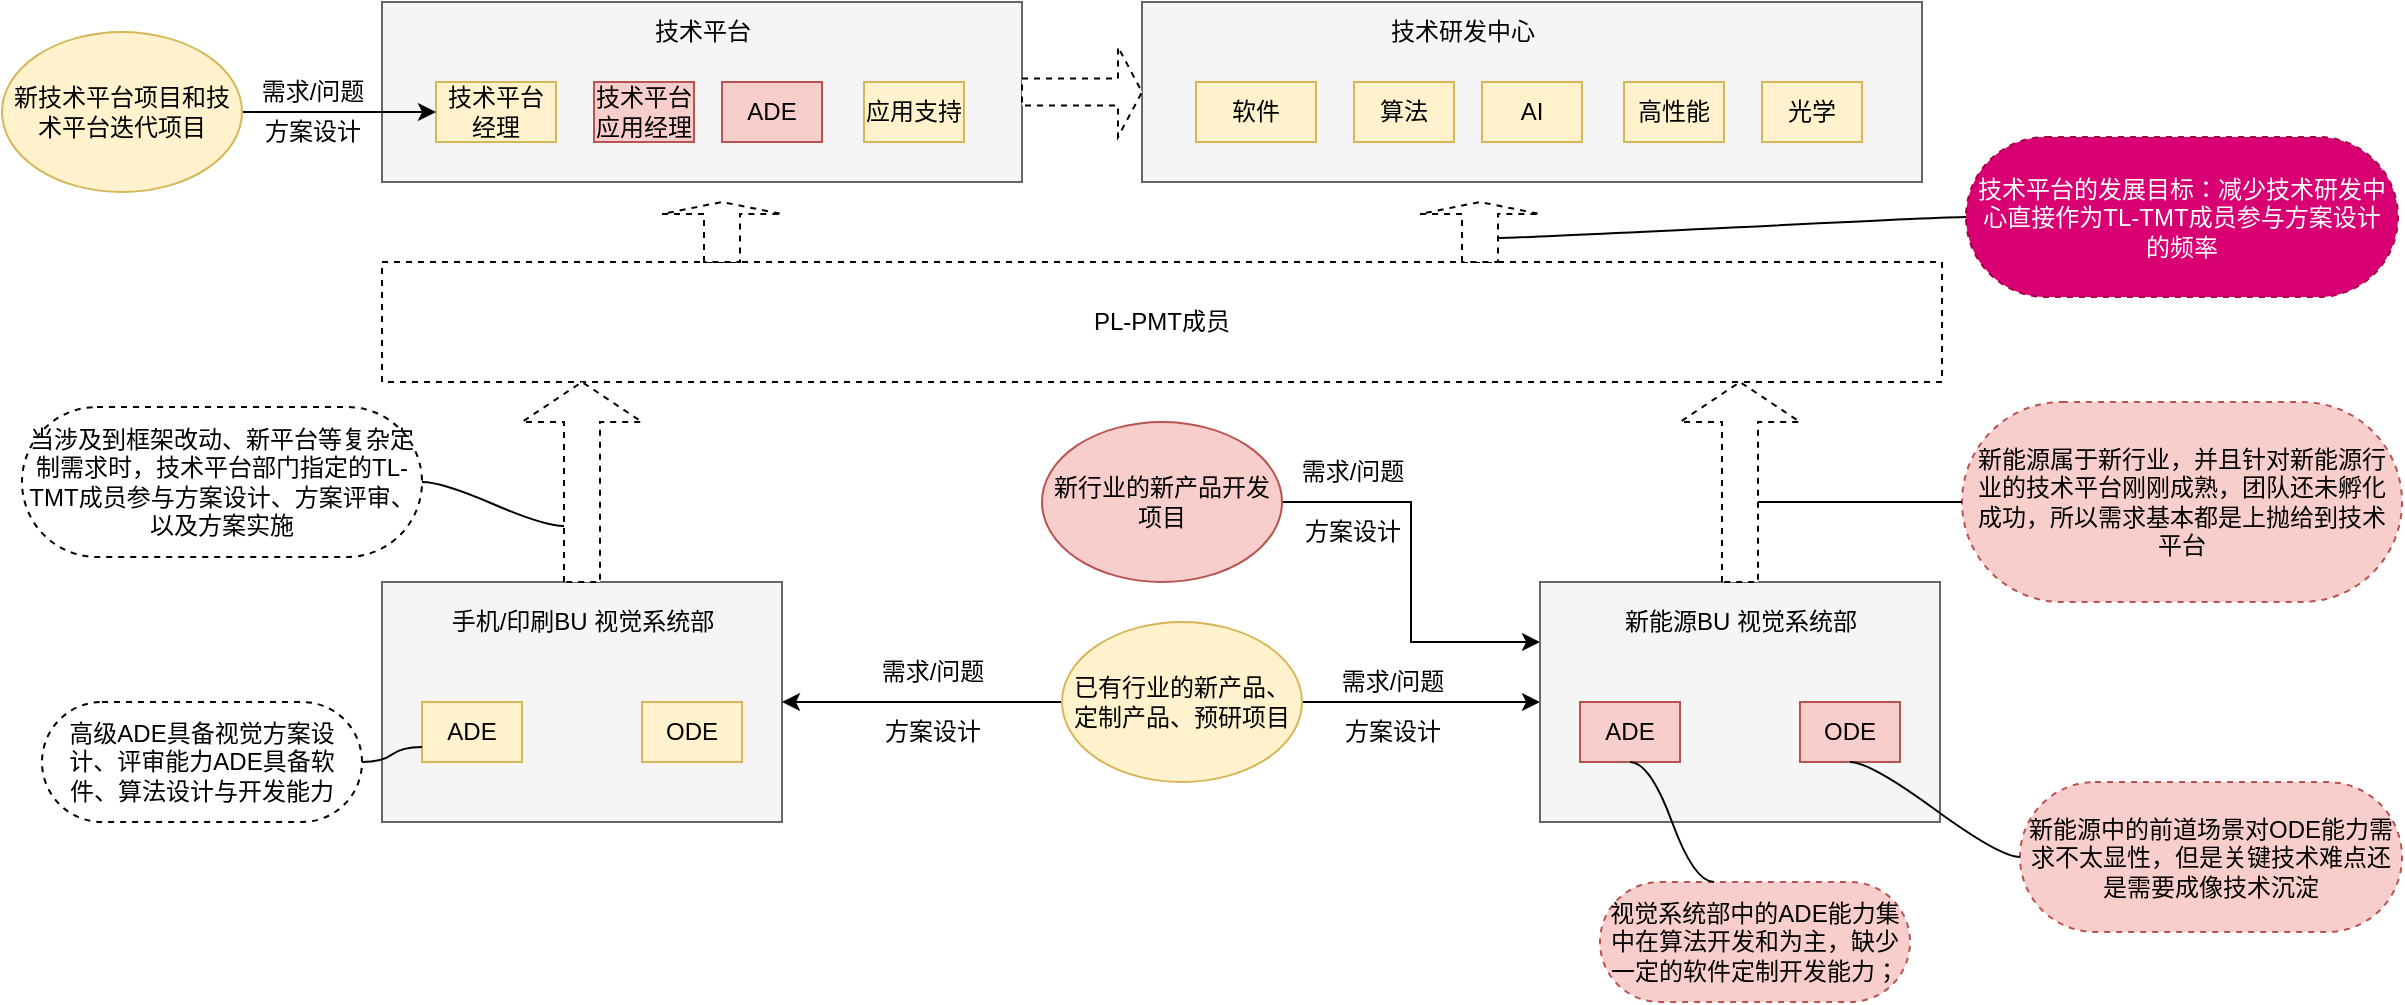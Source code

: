 <mxfile version="20.6.2" type="github" pages="5">
  <diagram name="技术平台和干系部门的交互逻辑" id="d9b1e647-80fa-b4a2-5024-87a742678bcc">
    <mxGraphModel dx="2475" dy="794" grid="1" gridSize="10" guides="1" tooltips="1" connect="1" arrows="1" fold="1" page="1" pageScale="1" pageWidth="1100" pageHeight="850" background="none" math="0" shadow="0">
      <root>
        <mxCell id="0" />
        <mxCell id="1" parent="0" />
        <mxCell id="hi9G9Pi7xGboPuBEP533-1" value="" style="rounded=0;whiteSpace=wrap;html=1;fillColor=#f5f5f5;fontColor=#333333;strokeColor=#666666;" parent="1" vertex="1">
          <mxGeometry x="170" y="350" width="200" height="120" as="geometry" />
        </mxCell>
        <mxCell id="hi9G9Pi7xGboPuBEP533-3" value="手机/印刷BU 视觉系统部" style="text;html=1;align=center;verticalAlign=middle;resizable=0;points=[];autosize=1;strokeColor=none;fillColor=none;" parent="1" vertex="1">
          <mxGeometry x="195" y="355" width="150" height="30" as="geometry" />
        </mxCell>
        <mxCell id="hi9G9Pi7xGboPuBEP533-4" value="ADE" style="rounded=0;whiteSpace=wrap;html=1;fillColor=#fff2cc;strokeColor=#d6b656;" parent="1" vertex="1">
          <mxGeometry x="190" y="410" width="50" height="30" as="geometry" />
        </mxCell>
        <mxCell id="hi9G9Pi7xGboPuBEP533-6" style="edgeStyle=orthogonalEdgeStyle;rounded=0;orthogonalLoop=1;jettySize=auto;html=1;exitX=0;exitY=0.5;exitDx=0;exitDy=0;entryX=1;entryY=0.5;entryDx=0;entryDy=0;" parent="1" source="hi9G9Pi7xGboPuBEP533-5" target="hi9G9Pi7xGboPuBEP533-1" edge="1">
          <mxGeometry relative="1" as="geometry" />
        </mxCell>
        <mxCell id="hi9G9Pi7xGboPuBEP533-36" style="edgeStyle=orthogonalEdgeStyle;rounded=0;orthogonalLoop=1;jettySize=auto;html=1;exitX=1;exitY=0.5;exitDx=0;exitDy=0;" parent="1" source="hi9G9Pi7xGboPuBEP533-5" target="hi9G9Pi7xGboPuBEP533-25" edge="1">
          <mxGeometry relative="1" as="geometry" />
        </mxCell>
        <mxCell id="hi9G9Pi7xGboPuBEP533-5" value="已有行业的新产品、定制产品、预研项目" style="ellipse;whiteSpace=wrap;html=1;fillColor=#fff2cc;strokeColor=#d6b656;" parent="1" vertex="1">
          <mxGeometry x="510" y="370" width="120" height="80" as="geometry" />
        </mxCell>
        <mxCell id="hi9G9Pi7xGboPuBEP533-7" value="需求/问题" style="text;html=1;align=center;verticalAlign=middle;resizable=0;points=[];autosize=1;strokeColor=none;fillColor=none;" parent="1" vertex="1">
          <mxGeometry x="410" y="380" width="70" height="30" as="geometry" />
        </mxCell>
        <mxCell id="hi9G9Pi7xGboPuBEP533-8" value="方案设计" style="text;html=1;align=center;verticalAlign=middle;resizable=0;points=[];autosize=1;strokeColor=none;fillColor=none;" parent="1" vertex="1">
          <mxGeometry x="410" y="410" width="70" height="30" as="geometry" />
        </mxCell>
        <mxCell id="hi9G9Pi7xGboPuBEP533-9" value="ODE" style="rounded=0;whiteSpace=wrap;html=1;fillColor=#fff2cc;strokeColor=#d6b656;" parent="1" vertex="1">
          <mxGeometry x="300" y="410" width="50" height="30" as="geometry" />
        </mxCell>
        <mxCell id="hi9G9Pi7xGboPuBEP533-38" style="edgeStyle=orthogonalEdgeStyle;rounded=0;orthogonalLoop=1;jettySize=auto;html=1;exitX=1;exitY=0.5;exitDx=0;exitDy=0;entryX=0;entryY=0.25;entryDx=0;entryDy=0;" parent="1" source="hi9G9Pi7xGboPuBEP533-10" target="hi9G9Pi7xGboPuBEP533-25" edge="1">
          <mxGeometry relative="1" as="geometry" />
        </mxCell>
        <mxCell id="hi9G9Pi7xGboPuBEP533-10" value="新行业的新产品开发项目" style="ellipse;whiteSpace=wrap;html=1;fillColor=#f8cecc;strokeColor=#b85450;" parent="1" vertex="1">
          <mxGeometry x="500" y="270" width="120" height="80" as="geometry" />
        </mxCell>
        <mxCell id="hi9G9Pi7xGboPuBEP533-11" value="PL-PMT成员" style="rounded=0;whiteSpace=wrap;html=1;dashed=1;" parent="1" vertex="1">
          <mxGeometry x="170" y="190" width="780" height="60" as="geometry" />
        </mxCell>
        <mxCell id="hi9G9Pi7xGboPuBEP533-19" value="" style="rounded=0;whiteSpace=wrap;html=1;fillColor=#f5f5f5;fontColor=#333333;strokeColor=#666666;" parent="1" vertex="1">
          <mxGeometry x="170" y="60" width="320" height="90" as="geometry" />
        </mxCell>
        <mxCell id="hi9G9Pi7xGboPuBEP533-20" value="技术平台" style="text;html=1;align=center;verticalAlign=middle;resizable=0;points=[];autosize=1;strokeColor=none;fillColor=none;" parent="1" vertex="1">
          <mxGeometry x="295" y="60" width="70" height="30" as="geometry" />
        </mxCell>
        <mxCell id="hi9G9Pi7xGboPuBEP533-21" value="ADE" style="rounded=0;whiteSpace=wrap;html=1;fillColor=#f8cecc;strokeColor=#b85450;" parent="1" vertex="1">
          <mxGeometry x="340" y="100" width="50" height="30" as="geometry" />
        </mxCell>
        <mxCell id="hi9G9Pi7xGboPuBEP533-22" value="技术平台应用经理" style="rounded=0;whiteSpace=wrap;html=1;fillColor=#f8cecc;strokeColor=#b85450;" parent="1" vertex="1">
          <mxGeometry x="276" y="100" width="50" height="30" as="geometry" />
        </mxCell>
        <mxCell id="hi9G9Pi7xGboPuBEP533-23" value="" style="shape=singleArrow;direction=north;whiteSpace=wrap;html=1;dashed=1;" parent="1" vertex="1">
          <mxGeometry x="240" y="250" width="60" height="100" as="geometry" />
        </mxCell>
        <mxCell id="hi9G9Pi7xGboPuBEP533-24" value="" style="shape=singleArrow;direction=north;whiteSpace=wrap;html=1;dashed=1;" parent="1" vertex="1">
          <mxGeometry x="310" y="160" width="60" height="30" as="geometry" />
        </mxCell>
        <mxCell id="hi9G9Pi7xGboPuBEP533-25" value="" style="rounded=0;whiteSpace=wrap;html=1;fillColor=#f5f5f5;fontColor=#333333;strokeColor=#666666;" parent="1" vertex="1">
          <mxGeometry x="749" y="350" width="200" height="120" as="geometry" />
        </mxCell>
        <mxCell id="hi9G9Pi7xGboPuBEP533-26" value="新能源BU 视觉系统部" style="text;html=1;align=center;verticalAlign=middle;resizable=0;points=[];autosize=1;strokeColor=none;fillColor=none;" parent="1" vertex="1">
          <mxGeometry x="779" y="355" width="140" height="30" as="geometry" />
        </mxCell>
        <mxCell id="hi9G9Pi7xGboPuBEP533-27" value="ADE" style="rounded=0;whiteSpace=wrap;html=1;fillColor=#f8cecc;strokeColor=#b85450;" parent="1" vertex="1">
          <mxGeometry x="769" y="410" width="50" height="30" as="geometry" />
        </mxCell>
        <mxCell id="hi9G9Pi7xGboPuBEP533-28" value="ODE" style="rounded=0;whiteSpace=wrap;html=1;fillColor=#f8cecc;strokeColor=#b85450;" parent="1" vertex="1">
          <mxGeometry x="879" y="410" width="50" height="30" as="geometry" />
        </mxCell>
        <mxCell id="hi9G9Pi7xGboPuBEP533-31" value="高级ADE具备视觉方案设计、评审能力ADE具备软件、算法设计与开发能力" style="whiteSpace=wrap;html=1;rounded=1;arcSize=50;align=center;verticalAlign=middle;strokeWidth=1;autosize=1;spacing=4;treeFolding=1;treeMoving=1;newEdgeStyle={&quot;edgeStyle&quot;:&quot;entityRelationEdgeStyle&quot;,&quot;startArrow&quot;:&quot;none&quot;,&quot;endArrow&quot;:&quot;none&quot;,&quot;segment&quot;:10,&quot;curved&quot;:1};dashed=1;" parent="1" vertex="1">
          <mxGeometry y="410" width="160" height="60" as="geometry" />
        </mxCell>
        <mxCell id="hi9G9Pi7xGboPuBEP533-32" value="" style="edgeStyle=entityRelationEdgeStyle;startArrow=none;endArrow=none;segment=10;curved=1;rounded=0;exitX=0;exitY=0.75;exitDx=0;exitDy=0;" parent="1" source="hi9G9Pi7xGboPuBEP533-4" target="hi9G9Pi7xGboPuBEP533-31" edge="1">
          <mxGeometry relative="1" as="geometry">
            <mxPoint x="78" y="580" as="sourcePoint" />
          </mxGeometry>
        </mxCell>
        <mxCell id="hi9G9Pi7xGboPuBEP533-34" value="当涉及到框架改动、新平台等复杂定制需求时，技术平台部门指定的TL-TMT成员参与方案设计、方案评审、以及方案实施" style="whiteSpace=wrap;html=1;rounded=1;arcSize=50;align=center;verticalAlign=middle;strokeWidth=1;autosize=1;spacing=4;treeFolding=1;treeMoving=1;newEdgeStyle={&quot;edgeStyle&quot;:&quot;entityRelationEdgeStyle&quot;,&quot;startArrow&quot;:&quot;none&quot;,&quot;endArrow&quot;:&quot;none&quot;,&quot;segment&quot;:10,&quot;curved&quot;:1};dashed=1;" parent="1" vertex="1">
          <mxGeometry x="-10" y="262.5" width="200" height="75" as="geometry" />
        </mxCell>
        <mxCell id="hi9G9Pi7xGboPuBEP533-35" value="" style="edgeStyle=entityRelationEdgeStyle;startArrow=none;endArrow=none;segment=10;curved=1;rounded=0;exitX=0;exitY=0;exitDx=28;exitDy=21;exitPerimeter=0;" parent="1" source="hi9G9Pi7xGboPuBEP533-23" target="hi9G9Pi7xGboPuBEP533-34" edge="1">
          <mxGeometry relative="1" as="geometry">
            <mxPoint x="170" y="280" as="sourcePoint" />
            <mxPoint x="140" y="255" as="targetPoint" />
          </mxGeometry>
        </mxCell>
        <mxCell id="hi9G9Pi7xGboPuBEP533-37" value="技术平台经理" style="rounded=0;whiteSpace=wrap;html=1;fillColor=#fff2cc;strokeColor=#d6b656;" parent="1" vertex="1">
          <mxGeometry x="197" y="100" width="60" height="30" as="geometry" />
        </mxCell>
        <mxCell id="hi9G9Pi7xGboPuBEP533-39" value="需求/问题" style="text;html=1;align=center;verticalAlign=middle;resizable=0;points=[];autosize=1;strokeColor=none;fillColor=none;" parent="1" vertex="1">
          <mxGeometry x="620" y="280" width="70" height="30" as="geometry" />
        </mxCell>
        <mxCell id="hi9G9Pi7xGboPuBEP533-40" value="方案设计" style="text;html=1;align=center;verticalAlign=middle;resizable=0;points=[];autosize=1;strokeColor=none;fillColor=none;" parent="1" vertex="1">
          <mxGeometry x="620" y="310" width="70" height="30" as="geometry" />
        </mxCell>
        <mxCell id="hi9G9Pi7xGboPuBEP533-41" value="应用支持" style="rounded=0;whiteSpace=wrap;html=1;fillColor=#fff2cc;strokeColor=#d6b656;" parent="1" vertex="1">
          <mxGeometry x="411" y="100" width="50" height="30" as="geometry" />
        </mxCell>
        <mxCell id="hi9G9Pi7xGboPuBEP533-42" value="需求/问题" style="text;html=1;align=center;verticalAlign=middle;resizable=0;points=[];autosize=1;strokeColor=none;fillColor=none;" parent="1" vertex="1">
          <mxGeometry x="640" y="385" width="70" height="30" as="geometry" />
        </mxCell>
        <mxCell id="hi9G9Pi7xGboPuBEP533-43" value="方案设计" style="text;html=1;align=center;verticalAlign=middle;resizable=0;points=[];autosize=1;strokeColor=none;fillColor=none;" parent="1" vertex="1">
          <mxGeometry x="640" y="410" width="70" height="30" as="geometry" />
        </mxCell>
        <mxCell id="hi9G9Pi7xGboPuBEP533-44" value="" style="shape=singleArrow;direction=north;whiteSpace=wrap;html=1;dashed=1;" parent="1" vertex="1">
          <mxGeometry x="819" y="250" width="60" height="100" as="geometry" />
        </mxCell>
        <mxCell id="hi9G9Pi7xGboPuBEP533-46" value="新能源属于新行业，并且针对新能源行业的技术平台刚刚成熟，团队还未孵化成功，所以需求基本都是上抛给到技术平台" style="whiteSpace=wrap;html=1;rounded=1;arcSize=50;align=center;verticalAlign=middle;strokeWidth=1;autosize=1;spacing=4;treeFolding=1;treeMoving=1;newEdgeStyle={&quot;edgeStyle&quot;:&quot;entityRelationEdgeStyle&quot;,&quot;startArrow&quot;:&quot;none&quot;,&quot;endArrow&quot;:&quot;none&quot;,&quot;segment&quot;:10,&quot;curved&quot;:1};dashed=1;fillColor=#f8cecc;strokeColor=#b85450;" parent="1" vertex="1">
          <mxGeometry x="960" y="260" width="220" height="100" as="geometry" />
        </mxCell>
        <mxCell id="hi9G9Pi7xGboPuBEP533-47" value="" style="edgeStyle=entityRelationEdgeStyle;startArrow=none;endArrow=none;segment=10;curved=1;rounded=0;exitX=0;exitY=0;exitDx=40;exitDy=39;exitPerimeter=0;" parent="1" source="hi9G9Pi7xGboPuBEP533-44" target="hi9G9Pi7xGboPuBEP533-46" edge="1">
          <mxGeometry relative="1" as="geometry">
            <mxPoint x="910" y="337" as="sourcePoint" />
          </mxGeometry>
        </mxCell>
        <mxCell id="hi9G9Pi7xGboPuBEP533-50" value="" style="rounded=0;whiteSpace=wrap;html=1;fillColor=#f5f5f5;fontColor=#333333;strokeColor=#666666;" parent="1" vertex="1">
          <mxGeometry x="550" y="60" width="390" height="90" as="geometry" />
        </mxCell>
        <mxCell id="hi9G9Pi7xGboPuBEP533-51" value="技术研发中心" style="text;html=1;align=center;verticalAlign=middle;resizable=0;points=[];autosize=1;strokeColor=none;fillColor=none;" parent="1" vertex="1">
          <mxGeometry x="660" y="60" width="100" height="30" as="geometry" />
        </mxCell>
        <mxCell id="hi9G9Pi7xGboPuBEP533-52" value="AI" style="rounded=0;whiteSpace=wrap;html=1;fillColor=#fff2cc;strokeColor=#d6b656;" parent="1" vertex="1">
          <mxGeometry x="720" y="100" width="50" height="30" as="geometry" />
        </mxCell>
        <mxCell id="hi9G9Pi7xGboPuBEP533-53" value="算法" style="rounded=0;whiteSpace=wrap;html=1;fillColor=#fff2cc;strokeColor=#d6b656;" parent="1" vertex="1">
          <mxGeometry x="656" y="100" width="50" height="30" as="geometry" />
        </mxCell>
        <mxCell id="hi9G9Pi7xGboPuBEP533-54" value="软件" style="rounded=0;whiteSpace=wrap;html=1;fillColor=#fff2cc;strokeColor=#d6b656;" parent="1" vertex="1">
          <mxGeometry x="577" y="100" width="60" height="30" as="geometry" />
        </mxCell>
        <mxCell id="hi9G9Pi7xGboPuBEP533-55" value="高性能" style="rounded=0;whiteSpace=wrap;html=1;fillColor=#fff2cc;strokeColor=#d6b656;" parent="1" vertex="1">
          <mxGeometry x="791" y="100" width="50" height="30" as="geometry" />
        </mxCell>
        <mxCell id="hi9G9Pi7xGboPuBEP533-56" value="" style="shape=singleArrow;direction=north;whiteSpace=wrap;html=1;dashed=1;" parent="1" vertex="1">
          <mxGeometry x="689" y="160" width="60" height="30" as="geometry" />
        </mxCell>
        <mxCell id="hi9G9Pi7xGboPuBEP533-57" value="视觉系统部中的ADE能力集中在算法开发和为主，缺少一定的软件定制开发能力；" style="whiteSpace=wrap;html=1;rounded=1;arcSize=50;align=center;verticalAlign=middle;strokeWidth=1;autosize=1;spacing=4;treeFolding=1;treeMoving=1;newEdgeStyle={&quot;edgeStyle&quot;:&quot;entityRelationEdgeStyle&quot;,&quot;startArrow&quot;:&quot;none&quot;,&quot;endArrow&quot;:&quot;none&quot;,&quot;segment&quot;:10,&quot;curved&quot;:1};dashed=1;fillColor=#f8cecc;strokeColor=#b85450;" parent="1" vertex="1">
          <mxGeometry x="779" y="500" width="155" height="60" as="geometry" />
        </mxCell>
        <mxCell id="hi9G9Pi7xGboPuBEP533-58" value="" style="edgeStyle=entityRelationEdgeStyle;startArrow=none;endArrow=none;segment=10;curved=1;rounded=0;exitX=0.5;exitY=1;exitDx=0;exitDy=0;entryX=0.368;entryY=0;entryDx=0;entryDy=0;entryPerimeter=0;" parent="1" source="hi9G9Pi7xGboPuBEP533-27" target="hi9G9Pi7xGboPuBEP533-57" edge="1">
          <mxGeometry relative="1" as="geometry">
            <mxPoint x="1020" y="490" as="sourcePoint" />
          </mxGeometry>
        </mxCell>
        <mxCell id="hi9G9Pi7xGboPuBEP533-59" value="新能源中的前道场景对ODE能力需求不太显性，但是关键技术难点还是需要成像技术沉淀" style="whiteSpace=wrap;html=1;rounded=1;arcSize=50;align=center;verticalAlign=middle;strokeWidth=1;autosize=1;spacing=4;treeFolding=1;treeMoving=1;newEdgeStyle={&quot;edgeStyle&quot;:&quot;entityRelationEdgeStyle&quot;,&quot;startArrow&quot;:&quot;none&quot;,&quot;endArrow&quot;:&quot;none&quot;,&quot;segment&quot;:10,&quot;curved&quot;:1};dashed=1;fillColor=#f8cecc;strokeColor=#b85450;" parent="1" vertex="1">
          <mxGeometry x="989" y="450" width="191" height="75" as="geometry" />
        </mxCell>
        <mxCell id="hi9G9Pi7xGboPuBEP533-60" value="" style="edgeStyle=entityRelationEdgeStyle;startArrow=none;endArrow=none;segment=10;curved=1;rounded=0;exitX=0.5;exitY=1;exitDx=0;exitDy=0;" parent="1" source="hi9G9Pi7xGboPuBEP533-28" target="hi9G9Pi7xGboPuBEP533-59" edge="1">
          <mxGeometry relative="1" as="geometry">
            <mxPoint x="960" y="587" as="sourcePoint" />
          </mxGeometry>
        </mxCell>
        <mxCell id="hi9G9Pi7xGboPuBEP533-61" value="" style="shape=singleArrow;whiteSpace=wrap;html=1;dashed=1;" parent="1" vertex="1">
          <mxGeometry x="490" y="82.5" width="60" height="45" as="geometry" />
        </mxCell>
        <mxCell id="hi9G9Pi7xGboPuBEP533-62" value="光学" style="rounded=0;whiteSpace=wrap;html=1;fillColor=#fff2cc;strokeColor=#d6b656;" parent="1" vertex="1">
          <mxGeometry x="860" y="100" width="50" height="30" as="geometry" />
        </mxCell>
        <mxCell id="hi9G9Pi7xGboPuBEP533-64" style="edgeStyle=orthogonalEdgeStyle;rounded=0;orthogonalLoop=1;jettySize=auto;html=1;exitX=1;exitY=0.5;exitDx=0;exitDy=0;entryX=0;entryY=0.5;entryDx=0;entryDy=0;" parent="1" source="hi9G9Pi7xGboPuBEP533-63" target="hi9G9Pi7xGboPuBEP533-37" edge="1">
          <mxGeometry relative="1" as="geometry" />
        </mxCell>
        <mxCell id="hi9G9Pi7xGboPuBEP533-63" value="新技术平台项目和技术平台迭代项目" style="ellipse;whiteSpace=wrap;html=1;fillColor=#fff2cc;strokeColor=#d6b656;" parent="1" vertex="1">
          <mxGeometry x="-20" y="75" width="120" height="80" as="geometry" />
        </mxCell>
        <mxCell id="hi9G9Pi7xGboPuBEP533-65" value="需求/问题" style="text;html=1;align=center;verticalAlign=middle;resizable=0;points=[];autosize=1;strokeColor=none;fillColor=none;" parent="1" vertex="1">
          <mxGeometry x="100" y="90" width="70" height="30" as="geometry" />
        </mxCell>
        <mxCell id="hi9G9Pi7xGboPuBEP533-66" value="方案设计" style="text;html=1;align=center;verticalAlign=middle;resizable=0;points=[];autosize=1;strokeColor=none;fillColor=none;" parent="1" vertex="1">
          <mxGeometry x="100" y="110" width="70" height="30" as="geometry" />
        </mxCell>
        <mxCell id="DhA8-q_MzBF4QpO4vjYx-1" value="技术平台的发展目标：减少技术研发中心直接作为TL-TMT成员参与方案设计的频率" style="whiteSpace=wrap;html=1;rounded=1;arcSize=50;align=center;verticalAlign=middle;strokeWidth=1;autosize=1;spacing=4;treeFolding=1;treeMoving=1;newEdgeStyle={&quot;edgeStyle&quot;:&quot;entityRelationEdgeStyle&quot;,&quot;startArrow&quot;:&quot;none&quot;,&quot;endArrow&quot;:&quot;none&quot;,&quot;segment&quot;:10,&quot;curved&quot;:1};dashed=1;fillColor=#d80073;fontColor=#ffffff;strokeColor=#A50040;" parent="1" vertex="1">
          <mxGeometry x="962" y="127.5" width="216" height="80" as="geometry" />
        </mxCell>
        <mxCell id="DhA8-q_MzBF4QpO4vjYx-2" value="" style="edgeStyle=entityRelationEdgeStyle;startArrow=none;endArrow=none;segment=10;curved=1;rounded=0;exitX=0;exitY=0;exitDx=12;exitDy=39;exitPerimeter=0;" parent="1" source="hi9G9Pi7xGboPuBEP533-56" target="DhA8-q_MzBF4QpO4vjYx-1" edge="1">
          <mxGeometry relative="1" as="geometry">
            <mxPoint x="950" y="195" as="sourcePoint" />
          </mxGeometry>
        </mxCell>
      </root>
    </mxGraphModel>
  </diagram>
  <diagram id="Ly6oCwVcnBT9jpukTr7g" name="技术平台人才孵化逻辑">
    <mxGraphModel dx="1146" dy="662" grid="1" gridSize="10" guides="1" tooltips="1" connect="1" arrows="1" fold="1" page="1" pageScale="1" pageWidth="827" pageHeight="1169" math="0" shadow="0">
      <root>
        <mxCell id="0" />
        <mxCell id="1" parent="0" />
        <mxCell id="Ab5j0enmJaBu2KDOIFZQ-10" value="" style="rounded=0;whiteSpace=wrap;html=1;fillColor=#f5f5f5;fontColor=#333333;strokeColor=#666666;" vertex="1" parent="1">
          <mxGeometry x="523" y="451" width="200" height="101" as="geometry" />
        </mxCell>
        <mxCell id="xONWKUvWmp-63yaupncE-1" value="" style="rounded=0;whiteSpace=wrap;html=1;fillColor=#f5f5f5;fontColor=#333333;strokeColor=#666666;" vertex="1" parent="1">
          <mxGeometry x="140" y="451" width="200" height="91" as="geometry" />
        </mxCell>
        <mxCell id="wcFYW1J67ZfwawfBEp3H-1" value="" style="rounded=0;whiteSpace=wrap;html=1;fillColor=#f5f5f5;fontColor=#333333;strokeColor=#666666;" vertex="1" parent="1">
          <mxGeometry x="126" y="239" width="598" height="120" as="geometry" />
        </mxCell>
        <mxCell id="wcFYW1J67ZfwawfBEp3H-2" value="技术平台" style="text;html=1;align=center;verticalAlign=middle;resizable=0;points=[];autosize=1;strokeColor=none;fillColor=none;" vertex="1" parent="1">
          <mxGeometry x="343" y="239" width="70" height="30" as="geometry" />
        </mxCell>
        <mxCell id="Ab5j0enmJaBu2KDOIFZQ-39" style="edgeStyle=orthogonalEdgeStyle;curved=1;rounded=0;orthogonalLoop=1;jettySize=auto;html=1;exitX=1;exitY=0.5;exitDx=0;exitDy=0;" edge="1" parent="1" source="wcFYW1J67ZfwawfBEp3H-3" target="wcFYW1J67ZfwawfBEp3H-6">
          <mxGeometry relative="1" as="geometry" />
        </mxCell>
        <mxCell id="Ab5j0enmJaBu2KDOIFZQ-69" style="edgeStyle=orthogonalEdgeStyle;curved=1;rounded=0;orthogonalLoop=1;jettySize=auto;html=1;exitX=0.5;exitY=0;exitDx=0;exitDy=0;entryX=0.5;entryY=1;entryDx=0;entryDy=0;" edge="1" parent="1" source="wcFYW1J67ZfwawfBEp3H-3" target="wcFYW1J67ZfwawfBEp3H-7">
          <mxGeometry relative="1" as="geometry" />
        </mxCell>
        <mxCell id="Ab5j0enmJaBu2KDOIFZQ-84" style="edgeStyle=orthogonalEdgeStyle;curved=1;rounded=0;orthogonalLoop=1;jettySize=auto;html=1;exitX=0;exitY=0.5;exitDx=0;exitDy=0;entryX=1;entryY=0.5;entryDx=0;entryDy=0;endArrow=classic;endFill=1;" edge="1" parent="1" source="wcFYW1J67ZfwawfBEp3H-3" target="wcFYW1J67ZfwawfBEp3H-4">
          <mxGeometry relative="1" as="geometry" />
        </mxCell>
        <mxCell id="wcFYW1J67ZfwawfBEp3H-3" value="ADE" style="rounded=0;whiteSpace=wrap;html=1;fillColor=#d80073;strokeColor=#A50040;fontColor=#ffffff;" vertex="1" parent="1">
          <mxGeometry x="438" y="279" width="50" height="30" as="geometry" />
        </mxCell>
        <mxCell id="wcFYW1J67ZfwawfBEp3H-4" value="技术平台应用经理" style="rounded=0;whiteSpace=wrap;html=1;fillColor=#f8cecc;strokeColor=#b85450;" vertex="1" parent="1">
          <mxGeometry x="252" y="279" width="50" height="30" as="geometry" />
        </mxCell>
        <mxCell id="wcFYW1J67ZfwawfBEp3H-5" value="技术平台经理" style="rounded=0;whiteSpace=wrap;html=1;fillColor=#fff2cc;strokeColor=#d6b656;" vertex="1" parent="1">
          <mxGeometry x="150" y="279" width="60" height="30" as="geometry" />
        </mxCell>
        <mxCell id="wcFYW1J67ZfwawfBEp3H-6" value="应用支持" style="rounded=0;whiteSpace=wrap;html=1;fillColor=#f8cecc;strokeColor=#b85450;" vertex="1" parent="1">
          <mxGeometry x="635" y="279" width="50" height="30" as="geometry" />
        </mxCell>
        <mxCell id="wcFYW1J67ZfwawfBEp3H-7" value="视觉系统方案设计与实施核心技能" style="shape=table;startSize=30;container=1;collapsible=0;childLayout=tableLayout;fixedRows=1;rowLines=0;fontStyle=1;dashed=1;" vertex="1" parent="1">
          <mxGeometry x="140" y="10" width="225" height="180" as="geometry" />
        </mxCell>
        <mxCell id="wcFYW1J67ZfwawfBEp3H-8" value="" style="shape=tableRow;horizontal=0;startSize=0;swimlaneHead=0;swimlaneBody=0;top=0;left=0;bottom=0;right=0;collapsible=0;dropTarget=0;fillColor=none;points=[[0,0.5],[1,0.5]];portConstraint=eastwest;dashed=1;" vertex="1" parent="wcFYW1J67ZfwawfBEp3H-7">
          <mxGeometry y="30" width="225" height="30" as="geometry" />
        </mxCell>
        <mxCell id="wcFYW1J67ZfwawfBEp3H-9" value="1" style="shape=partialRectangle;html=1;whiteSpace=wrap;connectable=0;fillColor=none;top=0;left=0;bottom=0;right=0;overflow=hidden;pointerEvents=1;dashed=1;" vertex="1" parent="wcFYW1J67ZfwawfBEp3H-8">
          <mxGeometry width="49" height="30" as="geometry">
            <mxRectangle width="49" height="30" as="alternateBounds" />
          </mxGeometry>
        </mxCell>
        <mxCell id="wcFYW1J67ZfwawfBEp3H-10" value="技术平台应用及问题分析解决" style="shape=partialRectangle;html=1;whiteSpace=wrap;connectable=0;fillColor=none;top=0;left=0;bottom=0;right=0;align=left;spacingLeft=6;overflow=hidden;dashed=1;" vertex="1" parent="wcFYW1J67ZfwawfBEp3H-8">
          <mxGeometry x="49" width="176" height="30" as="geometry">
            <mxRectangle width="176" height="30" as="alternateBounds" />
          </mxGeometry>
        </mxCell>
        <mxCell id="wcFYW1J67ZfwawfBEp3H-11" value="" style="shape=tableRow;horizontal=0;startSize=0;swimlaneHead=0;swimlaneBody=0;top=0;left=0;bottom=0;right=0;collapsible=0;dropTarget=0;fillColor=none;points=[[0,0.5],[1,0.5]];portConstraint=eastwest;dashed=1;" vertex="1" parent="wcFYW1J67ZfwawfBEp3H-7">
          <mxGeometry y="60" width="225" height="20" as="geometry" />
        </mxCell>
        <mxCell id="wcFYW1J67ZfwawfBEp3H-12" value="2" style="shape=partialRectangle;html=1;whiteSpace=wrap;connectable=0;fillColor=none;top=0;left=0;bottom=0;right=0;overflow=hidden;dashed=1;" vertex="1" parent="wcFYW1J67ZfwawfBEp3H-11">
          <mxGeometry width="49" height="20" as="geometry">
            <mxRectangle width="49" height="20" as="alternateBounds" />
          </mxGeometry>
        </mxCell>
        <mxCell id="wcFYW1J67ZfwawfBEp3H-13" value="技术平台复杂方案设计与开发" style="shape=partialRectangle;html=1;whiteSpace=wrap;connectable=0;fillColor=none;top=0;left=0;bottom=0;right=0;align=left;spacingLeft=6;overflow=hidden;dashed=1;" vertex="1" parent="wcFYW1J67ZfwawfBEp3H-11">
          <mxGeometry x="49" width="176" height="20" as="geometry">
            <mxRectangle width="176" height="20" as="alternateBounds" />
          </mxGeometry>
        </mxCell>
        <mxCell id="wcFYW1J67ZfwawfBEp3H-14" value="" style="shape=tableRow;horizontal=0;startSize=0;swimlaneHead=0;swimlaneBody=0;top=0;left=0;bottom=0;right=0;collapsible=0;dropTarget=0;fillColor=none;points=[[0,0.5],[1,0.5]];portConstraint=eastwest;dashed=1;" vertex="1" parent="wcFYW1J67ZfwawfBEp3H-7">
          <mxGeometry y="80" width="225" height="30" as="geometry" />
        </mxCell>
        <mxCell id="wcFYW1J67ZfwawfBEp3H-15" value="3" style="shape=partialRectangle;html=1;whiteSpace=wrap;connectable=0;fillColor=none;top=0;left=0;bottom=0;right=0;overflow=hidden;dashed=1;" vertex="1" parent="wcFYW1J67ZfwawfBEp3H-14">
          <mxGeometry width="49" height="30" as="geometry">
            <mxRectangle width="49" height="30" as="alternateBounds" />
          </mxGeometry>
        </mxCell>
        <mxCell id="wcFYW1J67ZfwawfBEp3H-16" value="算法应用与开发能力" style="shape=partialRectangle;html=1;whiteSpace=wrap;connectable=0;fillColor=#f8cecc;top=0;left=0;bottom=0;right=0;align=left;spacingLeft=6;overflow=hidden;dashed=1;strokeColor=#b85450;" vertex="1" parent="wcFYW1J67ZfwawfBEp3H-14">
          <mxGeometry x="49" width="176" height="30" as="geometry">
            <mxRectangle width="176" height="30" as="alternateBounds" />
          </mxGeometry>
        </mxCell>
        <mxCell id="wcFYW1J67ZfwawfBEp3H-17" value="" style="shape=tableRow;horizontal=0;startSize=0;swimlaneHead=0;swimlaneBody=0;top=0;left=0;bottom=0;right=0;collapsible=0;dropTarget=0;fillColor=none;points=[[0,0.5],[1,0.5]];portConstraint=eastwest;dashed=1;" vertex="1" parent="wcFYW1J67ZfwawfBEp3H-7">
          <mxGeometry y="110" width="225" height="30" as="geometry" />
        </mxCell>
        <mxCell id="wcFYW1J67ZfwawfBEp3H-18" value="4" style="shape=partialRectangle;html=1;whiteSpace=wrap;connectable=0;fillColor=none;top=0;left=0;bottom=0;right=0;overflow=hidden;dashed=1;" vertex="1" parent="wcFYW1J67ZfwawfBEp3H-17">
          <mxGeometry width="49" height="30" as="geometry">
            <mxRectangle width="49" height="30" as="alternateBounds" />
          </mxGeometry>
        </mxCell>
        <mxCell id="wcFYW1J67ZfwawfBEp3H-19" value="光学评估能力" style="shape=partialRectangle;html=1;whiteSpace=wrap;connectable=0;fillColor=#f8cecc;top=0;left=0;bottom=0;right=0;align=left;spacingLeft=6;overflow=hidden;dashed=1;strokeColor=#b85450;" vertex="1" parent="wcFYW1J67ZfwawfBEp3H-17">
          <mxGeometry x="49" width="176" height="30" as="geometry">
            <mxRectangle width="176" height="30" as="alternateBounds" />
          </mxGeometry>
        </mxCell>
        <mxCell id="wcFYW1J67ZfwawfBEp3H-20" value="" style="shape=tableRow;horizontal=0;startSize=0;swimlaneHead=0;swimlaneBody=0;top=0;left=0;bottom=0;right=0;collapsible=0;dropTarget=0;fillColor=none;points=[[0,0.5],[1,0.5]];portConstraint=eastwest;dashed=1;" vertex="1" parent="wcFYW1J67ZfwawfBEp3H-7">
          <mxGeometry y="140" width="225" height="30" as="geometry" />
        </mxCell>
        <mxCell id="wcFYW1J67ZfwawfBEp3H-21" value="5" style="shape=partialRectangle;html=1;whiteSpace=wrap;connectable=0;fillColor=none;top=0;left=0;bottom=0;right=0;overflow=hidden;dashed=1;" vertex="1" parent="wcFYW1J67ZfwawfBEp3H-20">
          <mxGeometry width="49" height="30" as="geometry">
            <mxRectangle width="49" height="30" as="alternateBounds" />
          </mxGeometry>
        </mxCell>
        <mxCell id="wcFYW1J67ZfwawfBEp3H-22" value="AI应用能力" style="shape=partialRectangle;html=1;whiteSpace=wrap;connectable=0;fillColor=#fff2cc;top=0;left=0;bottom=0;right=0;align=left;spacingLeft=6;overflow=hidden;dashed=1;strokeColor=#d6b656;" vertex="1" parent="wcFYW1J67ZfwawfBEp3H-20">
          <mxGeometry x="49" width="176" height="30" as="geometry">
            <mxRectangle width="176" height="30" as="alternateBounds" />
          </mxGeometry>
        </mxCell>
        <mxCell id="xONWKUvWmp-63yaupncE-2" value="新能源BU 视觉系统部" style="text;html=1;align=center;verticalAlign=middle;resizable=0;points=[];autosize=1;strokeColor=none;fillColor=none;" vertex="1" parent="1">
          <mxGeometry x="170" y="456" width="140" height="30" as="geometry" />
        </mxCell>
        <mxCell id="xONWKUvWmp-63yaupncE-3" value="ADE" style="rounded=0;whiteSpace=wrap;html=1;fillColor=#f8cecc;strokeColor=#b85450;" vertex="1" parent="1">
          <mxGeometry x="160" y="500" width="50" height="30" as="geometry" />
        </mxCell>
        <mxCell id="Ab5j0enmJaBu2KDOIFZQ-52" style="edgeStyle=orthogonalEdgeStyle;curved=1;rounded=0;orthogonalLoop=1;jettySize=auto;html=1;exitX=0.5;exitY=1;exitDx=0;exitDy=0;entryX=0;entryY=0.5;entryDx=0;entryDy=0;" edge="1" parent="1" source="xONWKUvWmp-63yaupncE-4" target="Ab5j0enmJaBu2KDOIFZQ-46">
          <mxGeometry relative="1" as="geometry" />
        </mxCell>
        <mxCell id="xONWKUvWmp-63yaupncE-4" value="ODE" style="rounded=0;whiteSpace=wrap;html=1;fillColor=#fff2cc;strokeColor=#d6b656;" vertex="1" parent="1">
          <mxGeometry x="270" y="500" width="50" height="30" as="geometry" />
        </mxCell>
        <mxCell id="Ab5j0enmJaBu2KDOIFZQ-1" value="" style="rounded=0;whiteSpace=wrap;html=1;fillColor=#f5f5f5;fontColor=#333333;strokeColor=#666666;" vertex="1" parent="1">
          <mxGeometry x="820" y="28" width="100" height="120" as="geometry" />
        </mxCell>
        <mxCell id="Ab5j0enmJaBu2KDOIFZQ-2" value="技术研发中心" style="text;html=1;align=center;verticalAlign=middle;resizable=0;points=[];autosize=1;strokeColor=none;fillColor=none;" vertex="1" parent="1">
          <mxGeometry x="827.5" y="28" width="100" height="30" as="geometry" />
        </mxCell>
        <mxCell id="Ab5j0enmJaBu2KDOIFZQ-76" style="edgeStyle=orthogonalEdgeStyle;curved=1;rounded=0;orthogonalLoop=1;jettySize=auto;html=1;exitX=0;exitY=0.25;exitDx=0;exitDy=0;endArrow=none;endFill=0;" edge="1" parent="1" source="Ab5j0enmJaBu2KDOIFZQ-4" target="Ab5j0enmJaBu2KDOIFZQ-36">
          <mxGeometry relative="1" as="geometry" />
        </mxCell>
        <mxCell id="Ab5j0enmJaBu2KDOIFZQ-4" value="算法" style="rounded=0;whiteSpace=wrap;html=1;fillColor=#fff2cc;strokeColor=#d6b656;" vertex="1" parent="1">
          <mxGeometry x="846.75" y="108" width="50" height="30" as="geometry" />
        </mxCell>
        <mxCell id="Ab5j0enmJaBu2KDOIFZQ-77" style="edgeStyle=orthogonalEdgeStyle;curved=1;rounded=0;orthogonalLoop=1;jettySize=auto;html=1;exitX=0;exitY=0.5;exitDx=0;exitDy=0;endArrow=none;endFill=0;" edge="1" parent="1" source="Ab5j0enmJaBu2KDOIFZQ-5" target="Ab5j0enmJaBu2KDOIFZQ-35">
          <mxGeometry relative="1" as="geometry" />
        </mxCell>
        <mxCell id="Ab5j0enmJaBu2KDOIFZQ-5" value="软件" style="rounded=0;whiteSpace=wrap;html=1;fillColor=#fff2cc;strokeColor=#d6b656;" vertex="1" parent="1">
          <mxGeometry x="843" y="68" width="50" height="25" as="geometry" />
        </mxCell>
        <mxCell id="Ab5j0enmJaBu2KDOIFZQ-11" value="新BU 视觉系统部" style="text;html=1;align=center;verticalAlign=middle;resizable=0;points=[];autosize=1;strokeColor=none;fillColor=none;" vertex="1" parent="1">
          <mxGeometry x="563" y="456" width="120" height="30" as="geometry" />
        </mxCell>
        <mxCell id="Ab5j0enmJaBu2KDOIFZQ-12" value="ADE" style="rounded=0;whiteSpace=wrap;html=1;fillColor=#f8cecc;strokeColor=#b85450;" vertex="1" parent="1">
          <mxGeometry x="543" y="502" width="50" height="30" as="geometry" />
        </mxCell>
        <mxCell id="Ab5j0enmJaBu2KDOIFZQ-53" style="edgeStyle=orthogonalEdgeStyle;curved=1;rounded=0;orthogonalLoop=1;jettySize=auto;html=1;exitX=0.5;exitY=1;exitDx=0;exitDy=0;entryX=1;entryY=0.5;entryDx=0;entryDy=0;" edge="1" parent="1" source="Ab5j0enmJaBu2KDOIFZQ-13" target="Ab5j0enmJaBu2KDOIFZQ-46">
          <mxGeometry relative="1" as="geometry">
            <mxPoint x="609" y="631" as="targetPoint" />
          </mxGeometry>
        </mxCell>
        <mxCell id="Ab5j0enmJaBu2KDOIFZQ-13" value="ODE" style="rounded=0;whiteSpace=wrap;html=1;fillColor=#fff2cc;strokeColor=#d6b656;" vertex="1" parent="1">
          <mxGeometry x="653" y="502" width="50" height="30" as="geometry" />
        </mxCell>
        <mxCell id="Ab5j0enmJaBu2KDOIFZQ-61" style="edgeStyle=orthogonalEdgeStyle;curved=1;rounded=0;orthogonalLoop=1;jettySize=auto;html=1;exitX=0.5;exitY=1;exitDx=0;exitDy=0;exitPerimeter=0;entryX=0.5;entryY=0;entryDx=0;entryDy=0;" edge="1" parent="1" source="Ab5j0enmJaBu2KDOIFZQ-27" target="xONWKUvWmp-63yaupncE-3">
          <mxGeometry relative="1" as="geometry" />
        </mxCell>
        <mxCell id="Ab5j0enmJaBu2KDOIFZQ-82" style="edgeStyle=orthogonalEdgeStyle;curved=1;rounded=0;orthogonalLoop=1;jettySize=auto;html=1;exitX=0.5;exitY=1;exitDx=0;exitDy=0;exitPerimeter=0;entryX=0.5;entryY=0;entryDx=0;entryDy=0;endArrow=classic;endFill=1;" edge="1" parent="1" source="Ab5j0enmJaBu2KDOIFZQ-27" target="Ab5j0enmJaBu2KDOIFZQ-12">
          <mxGeometry relative="1" as="geometry" />
        </mxCell>
        <mxCell id="Ab5j0enmJaBu2KDOIFZQ-27" value="" style="verticalLabelPosition=bottom;html=1;verticalAlign=top;align=center;strokeColor=none;fillColor=#00BEF2;shape=mxgraph.azure.user;dashed=1;" vertex="1" parent="1">
          <mxGeometry x="449.25" y="300" width="27.5" height="30" as="geometry" />
        </mxCell>
        <mxCell id="Ab5j0enmJaBu2KDOIFZQ-35" value="平台应用与开发技能培养6个月必须经历项目实战" style="text;html=1;align=left;verticalAlign=middle;resizable=0;points=[];autosize=1;strokeColor=#d79b00;fillColor=#ffe6cc;" vertex="1" parent="1">
          <mxGeometry x="409" y="50" width="280" height="30" as="geometry" />
        </mxCell>
        <mxCell id="Ab5j0enmJaBu2KDOIFZQ-36" value="算法开发技能培养6个月必须经历项目实战" style="text;html=1;align=left;verticalAlign=middle;resizable=0;points=[];autosize=1;strokeColor=#d79b00;fillColor=#ffe6cc;" vertex="1" parent="1">
          <mxGeometry x="409" y="85" width="250" height="30" as="geometry" />
        </mxCell>
        <mxCell id="Ab5j0enmJaBu2KDOIFZQ-37" value="光学技能依赖于3C事业部的光学知识库，快速掌握光学应用技能；&lt;br&gt;依据实际情况安排光学评估项目实战；培养目标是3个月" style="text;html=1;align=left;verticalAlign=middle;resizable=0;points=[];autosize=1;strokeColor=#d79b00;fillColor=#ffe6cc;" vertex="1" parent="1">
          <mxGeometry x="409" y="120" width="370" height="40" as="geometry" />
        </mxCell>
        <mxCell id="Ab5j0enmJaBu2KDOIFZQ-41" value="" style="edgeStyle=entityRelationEdgeStyle;startArrow=none;endArrow=none;segment=10;curved=1;rounded=0;exitX=0.25;exitY=0;exitDx=0;exitDy=0;" edge="1" target="Ab5j0enmJaBu2KDOIFZQ-40" parent="1" source="wcFYW1J67ZfwawfBEp3H-6">
          <mxGeometry relative="1" as="geometry">
            <mxPoint x="670" y="294" as="sourcePoint" />
          </mxGeometry>
        </mxCell>
        <mxCell id="Ab5j0enmJaBu2KDOIFZQ-42" value="进一步提升项目管理能力" style="text;html=1;strokeColor=#82b366;fillColor=#d5e8d4;align=center;verticalAlign=middle;whiteSpace=wrap;rounded=0;dashed=1;" vertex="1" parent="1">
          <mxGeometry x="335" y="300" width="86" height="30" as="geometry" />
        </mxCell>
        <mxCell id="Ab5j0enmJaBu2KDOIFZQ-46" value="&lt;span style=&quot;background-color: rgb(255, 255, 255);&quot;&gt;ODE视业务形态决定是否需要&lt;/span&gt;" style="whiteSpace=wrap;html=1;rounded=1;arcSize=50;align=center;verticalAlign=middle;strokeWidth=1;autosize=1;spacing=4;treeFolding=1;treeMoving=1;newEdgeStyle={&quot;edgeStyle&quot;:&quot;entityRelationEdgeStyle&quot;,&quot;startArrow&quot;:&quot;none&quot;,&quot;endArrow&quot;:&quot;none&quot;,&quot;segment&quot;:10,&quot;curved&quot;:1};dashed=1;labelBackgroundColor=#B9E0A5;" vertex="1" parent="1">
          <mxGeometry x="340" y="580" width="200" height="30" as="geometry" />
        </mxCell>
        <mxCell id="Ab5j0enmJaBu2KDOIFZQ-40" value="AI应用与支持在技术平台内部轮岗培训3个月" style="whiteSpace=wrap;html=1;rounded=1;arcSize=50;align=center;verticalAlign=middle;strokeWidth=1;autosize=1;spacing=4;treeFolding=1;treeMoving=1;newEdgeStyle={&quot;edgeStyle&quot;:&quot;entityRelationEdgeStyle&quot;,&quot;startArrow&quot;:&quot;none&quot;,&quot;endArrow&quot;:&quot;none&quot;,&quot;segment&quot;:10,&quot;curved&quot;:1};dashed=1;fillColor=#ffe6cc;strokeColor=#d79b00;" vertex="1" parent="1">
          <mxGeometry x="405" y="170" width="228" height="30" as="geometry" />
        </mxCell>
        <mxCell id="Ab5j0enmJaBu2KDOIFZQ-57" value="人才输送/人才置换" style="text;html=1;strokeColor=#82b366;fillColor=#d5e8d4;align=center;verticalAlign=middle;whiteSpace=wrap;rounded=0;dashed=1;" vertex="1" parent="1">
          <mxGeometry x="488" y="400" width="86" height="30" as="geometry" />
        </mxCell>
        <mxCell id="Ab5j0enmJaBu2KDOIFZQ-58" value="人才输送/人才置换" style="text;html=1;strokeColor=#82b366;fillColor=#d5e8d4;align=center;verticalAlign=middle;whiteSpace=wrap;rounded=0;dashed=1;" vertex="1" parent="1">
          <mxGeometry x="279" y="400" width="86" height="30" as="geometry" />
        </mxCell>
        <mxCell id="Ab5j0enmJaBu2KDOIFZQ-63" style="edgeStyle=orthogonalEdgeStyle;curved=1;rounded=0;orthogonalLoop=1;jettySize=auto;html=1;exitX=1;exitY=0.5;exitDx=0;exitDy=0;entryX=0;entryY=0.5;entryDx=0;entryDy=0;" edge="1" parent="1" source="wcFYW1J67ZfwawfBEp3H-20" target="Ab5j0enmJaBu2KDOIFZQ-40">
          <mxGeometry relative="1" as="geometry" />
        </mxCell>
        <mxCell id="Ab5j0enmJaBu2KDOIFZQ-64" style="edgeStyle=orthogonalEdgeStyle;curved=1;rounded=0;orthogonalLoop=1;jettySize=auto;html=1;exitX=1;exitY=0.5;exitDx=0;exitDy=0;" edge="1" parent="1" source="wcFYW1J67ZfwawfBEp3H-17" target="Ab5j0enmJaBu2KDOIFZQ-37">
          <mxGeometry relative="1" as="geometry" />
        </mxCell>
        <mxCell id="Ab5j0enmJaBu2KDOIFZQ-65" style="edgeStyle=orthogonalEdgeStyle;curved=1;rounded=0;orthogonalLoop=1;jettySize=auto;html=1;exitX=1;exitY=0.5;exitDx=0;exitDy=0;" edge="1" parent="1" source="wcFYW1J67ZfwawfBEp3H-14" target="Ab5j0enmJaBu2KDOIFZQ-36">
          <mxGeometry relative="1" as="geometry" />
        </mxCell>
        <mxCell id="Ab5j0enmJaBu2KDOIFZQ-66" style="edgeStyle=orthogonalEdgeStyle;curved=1;rounded=0;orthogonalLoop=1;jettySize=auto;html=1;exitX=1;exitY=0.5;exitDx=0;exitDy=0;" edge="1" parent="1" source="wcFYW1J67ZfwawfBEp3H-11" target="Ab5j0enmJaBu2KDOIFZQ-35">
          <mxGeometry relative="1" as="geometry" />
        </mxCell>
        <mxCell id="Ab5j0enmJaBu2KDOIFZQ-68" style="edgeStyle=orthogonalEdgeStyle;curved=1;rounded=0;orthogonalLoop=1;jettySize=auto;html=1;exitX=1;exitY=0.5;exitDx=0;exitDy=0;entryX=0;entryY=0.533;entryDx=0;entryDy=0;entryPerimeter=0;" edge="1" parent="1" source="wcFYW1J67ZfwawfBEp3H-8" target="Ab5j0enmJaBu2KDOIFZQ-35">
          <mxGeometry relative="1" as="geometry" />
        </mxCell>
        <mxCell id="Ab5j0enmJaBu2KDOIFZQ-75" style="edgeStyle=orthogonalEdgeStyle;curved=1;rounded=0;orthogonalLoop=1;jettySize=auto;html=1;exitX=0;exitY=0.5;exitDx=0;exitDy=0;entryX=0.841;entryY=1.025;entryDx=0;entryDy=0;entryPerimeter=0;endArrow=none;endFill=0;" edge="1" parent="1" source="Ab5j0enmJaBu2KDOIFZQ-70" target="Ab5j0enmJaBu2KDOIFZQ-37">
          <mxGeometry relative="1" as="geometry">
            <mxPoint x="779" y="157" as="targetPoint" />
          </mxGeometry>
        </mxCell>
        <mxCell id="Ab5j0enmJaBu2KDOIFZQ-70" value="" style="rounded=0;whiteSpace=wrap;html=1;fillColor=#f5f5f5;fontColor=#333333;strokeColor=#666666;" vertex="1" parent="1">
          <mxGeometry x="820" y="167" width="100" height="73" as="geometry" />
        </mxCell>
        <mxCell id="Ab5j0enmJaBu2KDOIFZQ-71" value="手机BU" style="text;html=1;align=center;verticalAlign=middle;resizable=0;points=[];autosize=1;strokeColor=none;fillColor=none;" vertex="1" parent="1">
          <mxGeometry x="843.75" y="167" width="60" height="30" as="geometry" />
        </mxCell>
        <mxCell id="Ab5j0enmJaBu2KDOIFZQ-73" value="光学" style="rounded=0;whiteSpace=wrap;html=1;fillColor=#fff2cc;strokeColor=#d6b656;" vertex="1" parent="1">
          <mxGeometry x="848.75" y="200" width="50" height="25" as="geometry" />
        </mxCell>
      </root>
    </mxGraphModel>
  </diagram>
  <diagram id="qpWQAaAmg8wV_rrBRKin" name="ADE能力">
    <mxGraphModel dx="1375" dy="794" grid="1" gridSize="10" guides="1" tooltips="1" connect="1" arrows="1" fold="1" page="1" pageScale="1" pageWidth="827" pageHeight="1169" math="0" shadow="0">
      <root>
        <mxCell id="0" />
        <mxCell id="1" parent="0" />
        <mxCell id="yyGmDedkCPMJGrNhyuMr-49" value="STRANGERS" style="ellipse;whiteSpace=wrap;html=1;rounded=0;shadow=0;strokeWidth=6;fontSize=14;align=center;fillColor=#BFB4A9;strokeColor=#FFFFFF;fontColor=#FFFFFF;" vertex="1" parent="1">
          <mxGeometry x="60" y="360" width="115" height="115" as="geometry" />
        </mxCell>
        <mxCell id="yyGmDedkCPMJGrNhyuMr-56" value="技术平台规划与管理" style="ellipse;whiteSpace=wrap;html=1;rounded=0;shadow=0;strokeWidth=6;fontSize=14;align=center;fillColor=#397DAA;strokeColor=#FFFFFF;fontColor=#FFFFFF;" vertex="1" parent="1">
          <mxGeometry x="230" y="230" width="115" height="115" as="geometry" />
        </mxCell>
        <mxCell id="yyGmDedkCPMJGrNhyuMr-73" value="" style="ellipse;whiteSpace=wrap;html=1;rounded=0;shadow=0;comic=0;strokeWidth=1;fontFamily=Verdana;fontSize=14;strokeColor=none;fillColor=#97D077;" vertex="1" parent="1">
          <mxGeometry x="60" y="740" width="500" height="500" as="geometry" />
        </mxCell>
        <mxCell id="yyGmDedkCPMJGrNhyuMr-74" value="&lt;font color=&quot;#97d077&quot;&gt;技术平台&lt;/font&gt;" style="ellipse;whiteSpace=wrap;html=1;rounded=0;shadow=0;comic=0;strokeWidth=1;fontFamily=Verdana;fontSize=22;strokeColor=none;fillColor=#ffffff;fontColor=#0069D1;fontStyle=1" vertex="1" parent="1">
          <mxGeometry x="180" y="860" width="260" height="260" as="geometry" />
        </mxCell>
        <mxCell id="yyGmDedkCPMJGrNhyuMr-75" value="人才孵化" style="shadow=0;dashed=0;html=1;strokeColor=none;fillColor=#ffffff;labelPosition=center;verticalLabelPosition=bottom;verticalAlign=top;shape=mxgraph.office.users.users;rounded=0;comic=0;fontFamily=Verdana;fontSize=14;fontColor=#FFFFFF;" vertex="1" parent="1">
          <mxGeometry x="287" y="1150" width="46" height="50" as="geometry" />
        </mxCell>
        <mxCell id="yyGmDedkCPMJGrNhyuMr-79" value="新行业产品开发" style="shadow=0;dashed=0;html=1;strokeColor=none;fillColor=#ffffff;labelPosition=center;verticalLabelPosition=bottom;verticalAlign=top;shape=mxgraph.office.servers.on_premises_server;rounded=0;comic=0;fontFamily=Verdana;fontSize=14;fontColor=#FFFFFF;" vertex="1" parent="1">
          <mxGeometry x="480" y="950" width="44" height="58" as="geometry" />
        </mxCell>
        <mxCell id="yyGmDedkCPMJGrNhyuMr-81" value="已有行业产品开发" style="shadow=0;dashed=0;html=1;strokeColor=none;fillColor=#ffffff;labelPosition=center;verticalLabelPosition=bottom;verticalAlign=top;shape=mxgraph.office.concepts.on_premises;rounded=0;comic=0;fontFamily=Verdana;fontSize=14;fontColor=#FFFFFF;" vertex="1" parent="1">
          <mxGeometry x="100.5" y="951.5" width="34" height="55" as="geometry" />
        </mxCell>
        <mxCell id="yyGmDedkCPMJGrNhyuMr-83" value="技术平台规划与开发" style="shadow=0;dashed=0;html=1;strokeColor=none;shape=mxgraph.mscae.general.continuous_cycle;fillColor=#ffffff;rounded=0;comic=0;fontFamily=Verdana;fontSize=14;fontColor=#FFFFFF;verticalAlign=top;labelPosition=center;verticalLabelPosition=bottom;align=center;" vertex="1" parent="1">
          <mxGeometry x="286" y="765" width="48" height="50" as="geometry" />
        </mxCell>
      </root>
    </mxGraphModel>
  </diagram>
  <diagram id="23JFRFX4BKgnMgDng7bW" name="第 4 页">
    <mxGraphModel dx="1618" dy="934" grid="1" gridSize="10" guides="1" tooltips="1" connect="1" arrows="1" fold="1" page="1" pageScale="1" pageWidth="827" pageHeight="1169" math="0" shadow="0">
      <root>
        <mxCell id="0" />
        <mxCell id="1" parent="0" />
        <mxCell id="ol09vNK_3Msg8xmNpoEk-150" value="" style="rounded=0;whiteSpace=wrap;html=1;dashed=1;labelBackgroundColor=#FFFFFF;fontFamily=Helvetica;fontSize=14;fontColor=#FFFFFF;fillColor=#FFFFFF;" vertex="1" parent="1">
          <mxGeometry x="200" y="100" width="1790" height="20" as="geometry" />
        </mxCell>
        <mxCell id="ol09vNK_3Msg8xmNpoEk-151" value="模切产品线" style="whiteSpace=wrap;html=1;aspect=fixed;labelBackgroundColor=#FFFFFF;fontFamily=Helvetica;fontSize=14;fontColor=#000000;fillColor=#FFFFFF;" vertex="1" parent="1">
          <mxGeometry x="200" y="537" width="60" height="60" as="geometry" />
        </mxCell>
        <mxCell id="ol09vNK_3Msg8xmNpoEk-154" style="edgeStyle=orthogonalEdgeStyle;curved=1;rounded=0;orthogonalLoop=1;jettySize=auto;html=1;exitX=0.5;exitY=0;exitDx=0;exitDy=0;entryX=0.5;entryY=1;entryDx=0;entryDy=0;fontFamily=Helvetica;fontSize=14;fontColor=#000000;endArrow=classic;endFill=1;" edge="1" parent="1" source="ol09vNK_3Msg8xmNpoEk-152" target="ol09vNK_3Msg8xmNpoEk-153">
          <mxGeometry relative="1" as="geometry" />
        </mxCell>
        <mxCell id="ol09vNK_3Msg8xmNpoEk-152" value="FS-Lighting-MQV1.3&lt;br&gt;易用性版本" style="shape=ext;double=1;rounded=0;whiteSpace=wrap;html=1;labelBackgroundColor=#FFFFFF;fontFamily=Helvetica;fontSize=14;fontColor=#000000;fillColor=#FFFFFF;" vertex="1" parent="1">
          <mxGeometry x="422" y="537" width="88" height="70" as="geometry" />
        </mxCell>
        <mxCell id="ol09vNK_3Msg8xmNpoEk-153" value="2023年3月" style="ellipse;whiteSpace=wrap;html=1;dashed=1;labelBackgroundColor=#FFFFFF;fontFamily=Helvetica;fontSize=14;fontColor=#000000;fillColor=#FFFFFF;" vertex="1" parent="1">
          <mxGeometry x="422" y="90" width="89" height="40" as="geometry" />
        </mxCell>
        <mxCell id="ol09vNK_3Msg8xmNpoEk-156" value="FS-Lighting-MQV1.4&lt;br&gt;易用性版本" style="shape=ext;double=1;rounded=0;whiteSpace=wrap;html=1;labelBackgroundColor=#FFFFFF;fontFamily=Helvetica;fontSize=14;fontColor=#000000;fillColor=#FFFFFF;" vertex="1" parent="1">
          <mxGeometry x="581" y="537" width="100" height="70" as="geometry" />
        </mxCell>
        <mxCell id="ol09vNK_3Msg8xmNpoEk-157" value="FS-Lighting-MQV1.4&lt;br&gt;易用性版本" style="shape=ext;double=1;rounded=0;whiteSpace=wrap;html=1;labelBackgroundColor=#FFFFFF;fontFamily=Helvetica;fontSize=14;fontColor=#000000;fillColor=#FFFFFF;" vertex="1" parent="1">
          <mxGeometry x="731" y="537" width="100" height="70" as="geometry" />
        </mxCell>
        <mxCell id="ol09vNK_3Msg8xmNpoEk-158" value="切卷一体机" style="whiteSpace=wrap;html=1;aspect=fixed;dashed=1;labelBackgroundColor=#FFFFFF;fontFamily=Helvetica;fontSize=14;fontColor=#000000;fillColor=#FFFFFF;" vertex="1" parent="1">
          <mxGeometry x="200" y="750" width="60" height="60" as="geometry" />
        </mxCell>
        <mxCell id="ol09vNK_3Msg8xmNpoEk-160" value="FS-Lighting-MQV1.3&lt;br&gt;易用性版本" style="shape=ext;double=1;rounded=0;whiteSpace=wrap;html=1;labelBackgroundColor=#FFFFFF;fontFamily=Helvetica;fontSize=14;fontColor=#000000;fillColor=#FFFFFF;" vertex="1" parent="1">
          <mxGeometry x="470" y="745" width="88" height="70" as="geometry" />
        </mxCell>
        <mxCell id="ol09vNK_3Msg8xmNpoEk-161" value="涂布" style="whiteSpace=wrap;html=1;aspect=fixed;dashed=1;labelBackgroundColor=#FFFFFF;fontFamily=Helvetica;fontSize=14;fontColor=#000000;fillColor=#FFFFFF;" vertex="1" parent="1">
          <mxGeometry x="200" y="646" width="60" height="60" as="geometry" />
        </mxCell>
        <mxCell id="ol09vNK_3Msg8xmNpoEk-162" value="叠片台" style="whiteSpace=wrap;html=1;aspect=fixed;dashed=1;labelBackgroundColor=#FFFFFF;fontFamily=Helvetica;fontSize=14;fontColor=#000000;fillColor=#FFFFFF;" vertex="1" parent="1">
          <mxGeometry x="200" y="840" width="60" height="60" as="geometry" />
        </mxCell>
        <mxCell id="ol09vNK_3Msg8xmNpoEk-165" style="edgeStyle=orthogonalEdgeStyle;curved=1;rounded=0;orthogonalLoop=1;jettySize=auto;html=1;exitX=0.5;exitY=0;exitDx=0;exitDy=0;entryX=0.5;entryY=1;entryDx=0;entryDy=0;fontFamily=Helvetica;fontSize=14;fontColor=#000000;endArrow=classic;endFill=1;" edge="1" parent="1" source="ol09vNK_3Msg8xmNpoEk-163" target="ol09vNK_3Msg8xmNpoEk-164">
          <mxGeometry relative="1" as="geometry" />
        </mxCell>
        <mxCell id="ol09vNK_3Msg8xmNpoEk-163" value="FS-Lighting-TBV1.0&lt;br&gt;基础功能" style="shape=ext;double=1;rounded=0;whiteSpace=wrap;html=1;labelBackgroundColor=#FFFFFF;fontFamily=Helvetica;fontSize=14;fontColor=#000000;fillColor=#FFFFFF;" vertex="1" parent="1">
          <mxGeometry x="334" y="636" width="88" height="70" as="geometry" />
        </mxCell>
        <mxCell id="ol09vNK_3Msg8xmNpoEk-164" value="2023年2月" style="ellipse;whiteSpace=wrap;html=1;dashed=1;labelBackgroundColor=#FFFFFF;fontFamily=Helvetica;fontSize=14;fontColor=#000000;fillColor=#97D077;" vertex="1" parent="1">
          <mxGeometry x="334" y="90" width="89" height="40" as="geometry" />
        </mxCell>
        <mxCell id="ol09vNK_3Msg8xmNpoEk-166" value="2023年1月" style="ellipse;whiteSpace=wrap;html=1;dashed=1;labelBackgroundColor=#FFFFFF;fontFamily=Helvetica;fontSize=14;fontColor=#000000;fillColor=#FFFFFF;" vertex="1" parent="1">
          <mxGeometry x="245" y="90" width="89" height="40" as="geometry" />
        </mxCell>
        <mxCell id="ol09vNK_3Msg8xmNpoEk-167" value="2023年6月" style="ellipse;whiteSpace=wrap;html=1;dashed=1;labelBackgroundColor=#FFFFFF;fontFamily=Helvetica;fontSize=14;fontColor=#000000;fillColor=#FFFFFF;" vertex="1" parent="1">
          <mxGeometry x="688" y="90" width="89" height="40" as="geometry" />
        </mxCell>
        <mxCell id="ol09vNK_3Msg8xmNpoEk-168" value="2023年5月" style="ellipse;whiteSpace=wrap;html=1;dashed=1;labelBackgroundColor=#FFFFFF;fontFamily=Helvetica;fontSize=14;fontColor=#000000;fillColor=#FFFFFF;" vertex="1" parent="1">
          <mxGeometry x="600" y="90" width="89" height="40" as="geometry" />
        </mxCell>
        <mxCell id="ol09vNK_3Msg8xmNpoEk-169" value="2023年4月" style="ellipse;whiteSpace=wrap;html=1;dashed=1;labelBackgroundColor=#FFFFFF;fontFamily=Helvetica;fontSize=14;fontColor=#000000;fillColor=#FFFFFF;" vertex="1" parent="1">
          <mxGeometry x="511" y="90" width="89" height="40" as="geometry" />
        </mxCell>
        <mxCell id="ol09vNK_3Msg8xmNpoEk-170" value="2023年3月" style="ellipse;whiteSpace=wrap;html=1;dashed=1;labelBackgroundColor=#FFFFFF;fontFamily=Helvetica;fontSize=14;fontColor=#000000;fillColor=#FFFFFF;" vertex="1" parent="1">
          <mxGeometry x="954" y="90" width="89" height="40" as="geometry" />
        </mxCell>
        <mxCell id="ol09vNK_3Msg8xmNpoEk-171" value="2023年2月" style="ellipse;whiteSpace=wrap;html=1;dashed=1;labelBackgroundColor=#FFFFFF;fontFamily=Helvetica;fontSize=14;fontColor=#000000;fillColor=#FFFFFF;" vertex="1" parent="1">
          <mxGeometry x="866" y="90" width="89" height="40" as="geometry" />
        </mxCell>
        <mxCell id="ol09vNK_3Msg8xmNpoEk-172" value="2023年1月" style="ellipse;whiteSpace=wrap;html=1;dashed=1;labelBackgroundColor=#FFFFFF;fontFamily=Helvetica;fontSize=14;fontColor=#000000;fillColor=#FFFFFF;" vertex="1" parent="1">
          <mxGeometry x="777" y="90" width="89" height="40" as="geometry" />
        </mxCell>
        <mxCell id="ol09vNK_3Msg8xmNpoEk-173" value="2023年3月" style="ellipse;whiteSpace=wrap;html=1;dashed=1;labelBackgroundColor=#FFFFFF;fontFamily=Helvetica;fontSize=14;fontColor=#000000;fillColor=#FFFFFF;" vertex="1" parent="1">
          <mxGeometry x="1220" y="90" width="89" height="40" as="geometry" />
        </mxCell>
        <mxCell id="ol09vNK_3Msg8xmNpoEk-174" value="2023年2月" style="ellipse;whiteSpace=wrap;html=1;dashed=1;labelBackgroundColor=#FFFFFF;fontFamily=Helvetica;fontSize=14;fontColor=#000000;fillColor=#FFFFFF;" vertex="1" parent="1">
          <mxGeometry x="1132" y="90" width="89" height="40" as="geometry" />
        </mxCell>
        <mxCell id="ol09vNK_3Msg8xmNpoEk-175" value="2023年1月" style="ellipse;whiteSpace=wrap;html=1;dashed=1;labelBackgroundColor=#FFFFFF;fontFamily=Helvetica;fontSize=14;fontColor=#000000;fillColor=#FFFFFF;" vertex="1" parent="1">
          <mxGeometry x="1043" y="90" width="89" height="40" as="geometry" />
        </mxCell>
        <mxCell id="ol09vNK_3Msg8xmNpoEk-176" value="FS-Lighting技术平台" style="whiteSpace=wrap;html=1;aspect=fixed;labelBackgroundColor=#FFFFFF;fontFamily=Helvetica;fontSize=14;fontColor=#000000;fillColor=#FFFFFF;" vertex="1" parent="1">
          <mxGeometry x="200" y="180" width="60" height="60" as="geometry" />
        </mxCell>
        <mxCell id="ol09vNK_3Msg8xmNpoEk-177" value="FS-Lighting-MQV1.3&lt;br&gt;易用性版本" style="shape=ext;double=1;rounded=0;whiteSpace=wrap;html=1;labelBackgroundColor=#FFFFFF;fontFamily=Helvetica;fontSize=14;fontColor=#000000;fillColor=#FFFFFF;" vertex="1" parent="1">
          <mxGeometry x="650" y="210" width="88" height="70" as="geometry" />
        </mxCell>
      </root>
    </mxGraphModel>
  </diagram>
  <diagram id="wEsRyYrkv360Ott3aapR" name="第 5 页">
    <mxGraphModel dx="1375" dy="794" grid="1" gridSize="10" guides="1" tooltips="1" connect="1" arrows="1" fold="1" page="1" pageScale="1" pageWidth="827" pageHeight="1169" math="0" shadow="0">
      <root>
        <mxCell id="0" />
        <mxCell id="1" parent="0" />
        <mxCell id="nlRD9aTLMJKI0QCnp3wM-3" value="" style="whiteSpace=wrap;html=1;rounded=1;shadow=0;strokeWidth=8;fontSize=20;align=center;fillColor=#f5f5f5;strokeColor=#666666;fontColor=#333333;" vertex="1" parent="1">
          <mxGeometry x="197" y="200" width="280" height="430" as="geometry" />
        </mxCell>
        <mxCell id="nlRD9aTLMJKI0QCnp3wM-4" value="技术平台规划与开发" style="text;html=1;strokeColor=#666666;fillColor=#f5f5f5;align=center;verticalAlign=middle;whiteSpace=wrap;rounded=0;shadow=0;fontSize=22;fontStyle=1;fontColor=#333333;" vertex="1" parent="1">
          <mxGeometry x="210" y="220" width="250" height="60" as="geometry" />
        </mxCell>
        <mxCell id="nlRD9aTLMJKI0QCnp3wM-5" value="&lt;ul&gt;&lt;li&gt;&lt;font style=&quot;font-size: 18px;&quot;&gt;技术平台规划&lt;/font&gt;&lt;/li&gt;&lt;li&gt;&lt;font style=&quot;font-size: 18px;&quot;&gt;技术平台开发管理&lt;/font&gt;&lt;/li&gt;&lt;li&gt;&lt;font style=&quot;font-size: 18px;&quot;&gt;技术平台推广与培训管理&lt;/font&gt;&lt;/li&gt;&lt;li&gt;&lt;font style=&quot;font-size: 18px;&quot;&gt;技术平台应用支持&lt;/font&gt;&lt;/li&gt;&lt;li&gt;&lt;font style=&quot;font-size: 18px;&quot;&gt;技术平台版本迭代管理&lt;/font&gt;&lt;/li&gt;&lt;/ul&gt;" style="text;html=1;strokeColor=#666666;fillColor=#f5f5f5;align=left;verticalAlign=middle;whiteSpace=wrap;rounded=0;shadow=0;fontSize=18;fontColor=#333333;" vertex="1" parent="1">
          <mxGeometry x="205.5" y="290" width="263" height="290" as="geometry" />
        </mxCell>
        <mxCell id="nlRD9aTLMJKI0QCnp3wM-6" value="" style="line;strokeWidth=2;html=1;rounded=0;shadow=0;fontSize=27;align=center;fillColor=#f5f5f5;strokeColor=#666666;fontColor=#333333;" vertex="1" parent="1">
          <mxGeometry x="217" y="280" width="240" height="10" as="geometry" />
        </mxCell>
        <mxCell id="nlRD9aTLMJKI0QCnp3wM-7" value="" style="line;strokeWidth=2;html=1;rounded=0;shadow=0;fontSize=27;align=center;fillColor=#f5f5f5;strokeColor=#666666;fontColor=#333333;" vertex="1" parent="1">
          <mxGeometry x="217" y="600" width="240" height="10" as="geometry" />
        </mxCell>
        <mxCell id="nlRD9aTLMJKI0QCnp3wM-10" value="&lt;ul&gt;&lt;li&gt;产品定制任务&lt;/li&gt;&lt;li&gt;产品定制项目&lt;/li&gt;&lt;/ul&gt;" style="whiteSpace=wrap;html=1;rounded=1;shadow=0;strokeWidth=8;fontSize=20;align=center;fillColor=#f5f5f5;strokeColor=#666666;fontColor=#333333;" vertex="1" parent="1">
          <mxGeometry x="477" y="200" width="280" height="430" as="geometry" />
        </mxCell>
        <mxCell id="nlRD9aTLMJKI0QCnp3wM-11" value="现有行业的产品开发" style="text;html=1;strokeColor=#666666;fillColor=#f5f5f5;align=center;verticalAlign=middle;whiteSpace=wrap;rounded=0;shadow=0;fontSize=22;fontStyle=1;fontColor=#333333;" vertex="1" parent="1">
          <mxGeometry x="492" y="220" width="250" height="60" as="geometry" />
        </mxCell>
        <mxCell id="nlRD9aTLMJKI0QCnp3wM-13" value="" style="line;strokeWidth=2;html=1;rounded=0;shadow=0;fontSize=27;align=center;fillColor=#f5f5f5;strokeColor=#666666;fontColor=#333333;" vertex="1" parent="1">
          <mxGeometry x="497" y="280" width="240" height="10" as="geometry" />
        </mxCell>
        <mxCell id="nlRD9aTLMJKI0QCnp3wM-14" value="" style="line;strokeWidth=2;html=1;rounded=0;shadow=0;fontSize=27;align=center;fillColor=#f5f5f5;strokeColor=#666666;fontColor=#333333;" vertex="1" parent="1">
          <mxGeometry x="497" y="600" width="240" height="10" as="geometry" />
        </mxCell>
        <mxCell id="nlRD9aTLMJKI0QCnp3wM-17" value="&lt;ul&gt;&lt;li&gt;新行业产品开发&lt;/li&gt;&lt;/ul&gt;" style="whiteSpace=wrap;html=1;rounded=1;shadow=0;strokeWidth=8;fontSize=20;align=center;fillColor=#f5f5f5;strokeColor=#666666;fontColor=#333333;" vertex="1" parent="1">
          <mxGeometry x="757" y="200" width="280" height="430" as="geometry" />
        </mxCell>
        <mxCell id="nlRD9aTLMJKI0QCnp3wM-18" value="新行业的产品开发" style="text;html=1;strokeColor=#666666;fillColor=#f5f5f5;align=center;verticalAlign=middle;whiteSpace=wrap;rounded=0;shadow=0;fontSize=22;fontStyle=1;fontColor=#333333;" vertex="1" parent="1">
          <mxGeometry x="770" y="220" width="250" height="60" as="geometry" />
        </mxCell>
        <mxCell id="nlRD9aTLMJKI0QCnp3wM-20" value="" style="line;strokeWidth=2;html=1;rounded=0;shadow=0;fontSize=27;align=center;fillColor=#f5f5f5;strokeColor=#666666;fontColor=#333333;" vertex="1" parent="1">
          <mxGeometry x="777" y="280" width="240" height="10" as="geometry" />
        </mxCell>
        <mxCell id="nlRD9aTLMJKI0QCnp3wM-21" value="" style="line;strokeWidth=2;html=1;rounded=0;shadow=0;fontSize=27;align=center;fillColor=#f5f5f5;strokeColor=#666666;fontColor=#333333;" vertex="1" parent="1">
          <mxGeometry x="777" y="590" width="240" height="10" as="geometry" />
        </mxCell>
        <mxCell id="nlRD9aTLMJKI0QCnp3wM-24" value="&lt;ul&gt;&lt;li&gt;系统性人才培养与发展&lt;/li&gt;&lt;/ul&gt;" style="whiteSpace=wrap;html=1;rounded=1;shadow=0;strokeWidth=8;fontSize=20;align=center;fillColor=#f5f5f5;strokeColor=#666666;fontColor=#333333;" vertex="1" parent="1">
          <mxGeometry x="1037" y="200" width="280" height="430" as="geometry" />
        </mxCell>
        <mxCell id="nlRD9aTLMJKI0QCnp3wM-25" value="人才孵化" style="text;html=1;strokeColor=#666666;fillColor=#f5f5f5;align=center;verticalAlign=middle;whiteSpace=wrap;rounded=0;shadow=0;fontSize=22;fontStyle=1;fontColor=#333333;" vertex="1" parent="1">
          <mxGeometry x="1050" y="220" width="250" height="60" as="geometry" />
        </mxCell>
        <mxCell id="nlRD9aTLMJKI0QCnp3wM-27" value="" style="line;strokeWidth=2;html=1;rounded=0;shadow=0;fontSize=27;align=center;fillColor=#f5f5f5;strokeColor=#666666;fontColor=#333333;" vertex="1" parent="1">
          <mxGeometry x="1057" y="280" width="240" height="10" as="geometry" />
        </mxCell>
        <mxCell id="nlRD9aTLMJKI0QCnp3wM-28" value="" style="line;strokeWidth=2;html=1;rounded=0;shadow=0;fontSize=27;align=center;fillColor=#f5f5f5;strokeColor=#666666;fontColor=#333333;" vertex="1" parent="1">
          <mxGeometry x="1057" y="600" width="240" height="10" as="geometry" />
        </mxCell>
      </root>
    </mxGraphModel>
  </diagram>
</mxfile>
